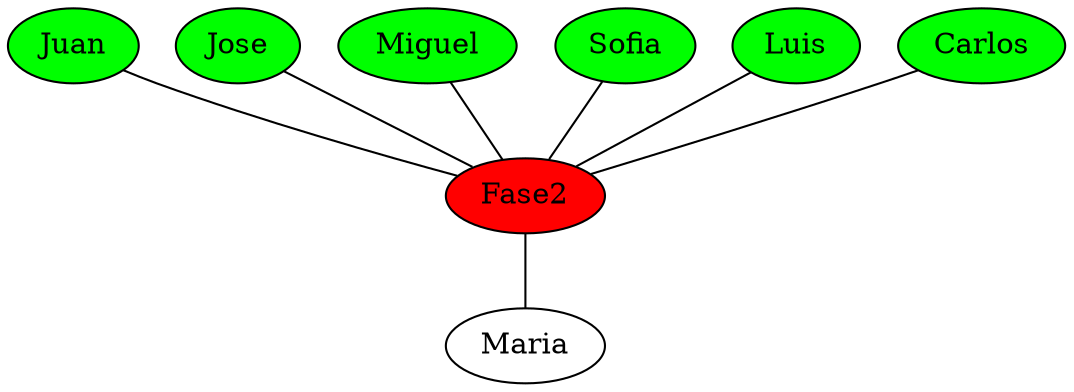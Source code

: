 digraph G{
2[label="Maria"];
11[label="Fase2", style=filled, fillcolor=red];
11 -> 2[dir=none];
3[label="Juan", style=filled, fillcolor=green];
3 -> 11[dir=none];
7[label="Jose", style=filled, fillcolor=green];
7 -> 11[dir=none];
9[label="Miguel", style=filled, fillcolor=green];
9 -> 11[dir=none];
10[label="Sofia", style=filled, fillcolor=green];
10 -> 11[dir=none];
5[label="Luis", style=filled, fillcolor=green];
5 -> 11[dir=none];
1[label="Carlos", style=filled, fillcolor=green];
1 -> 11[dir=none];
}
